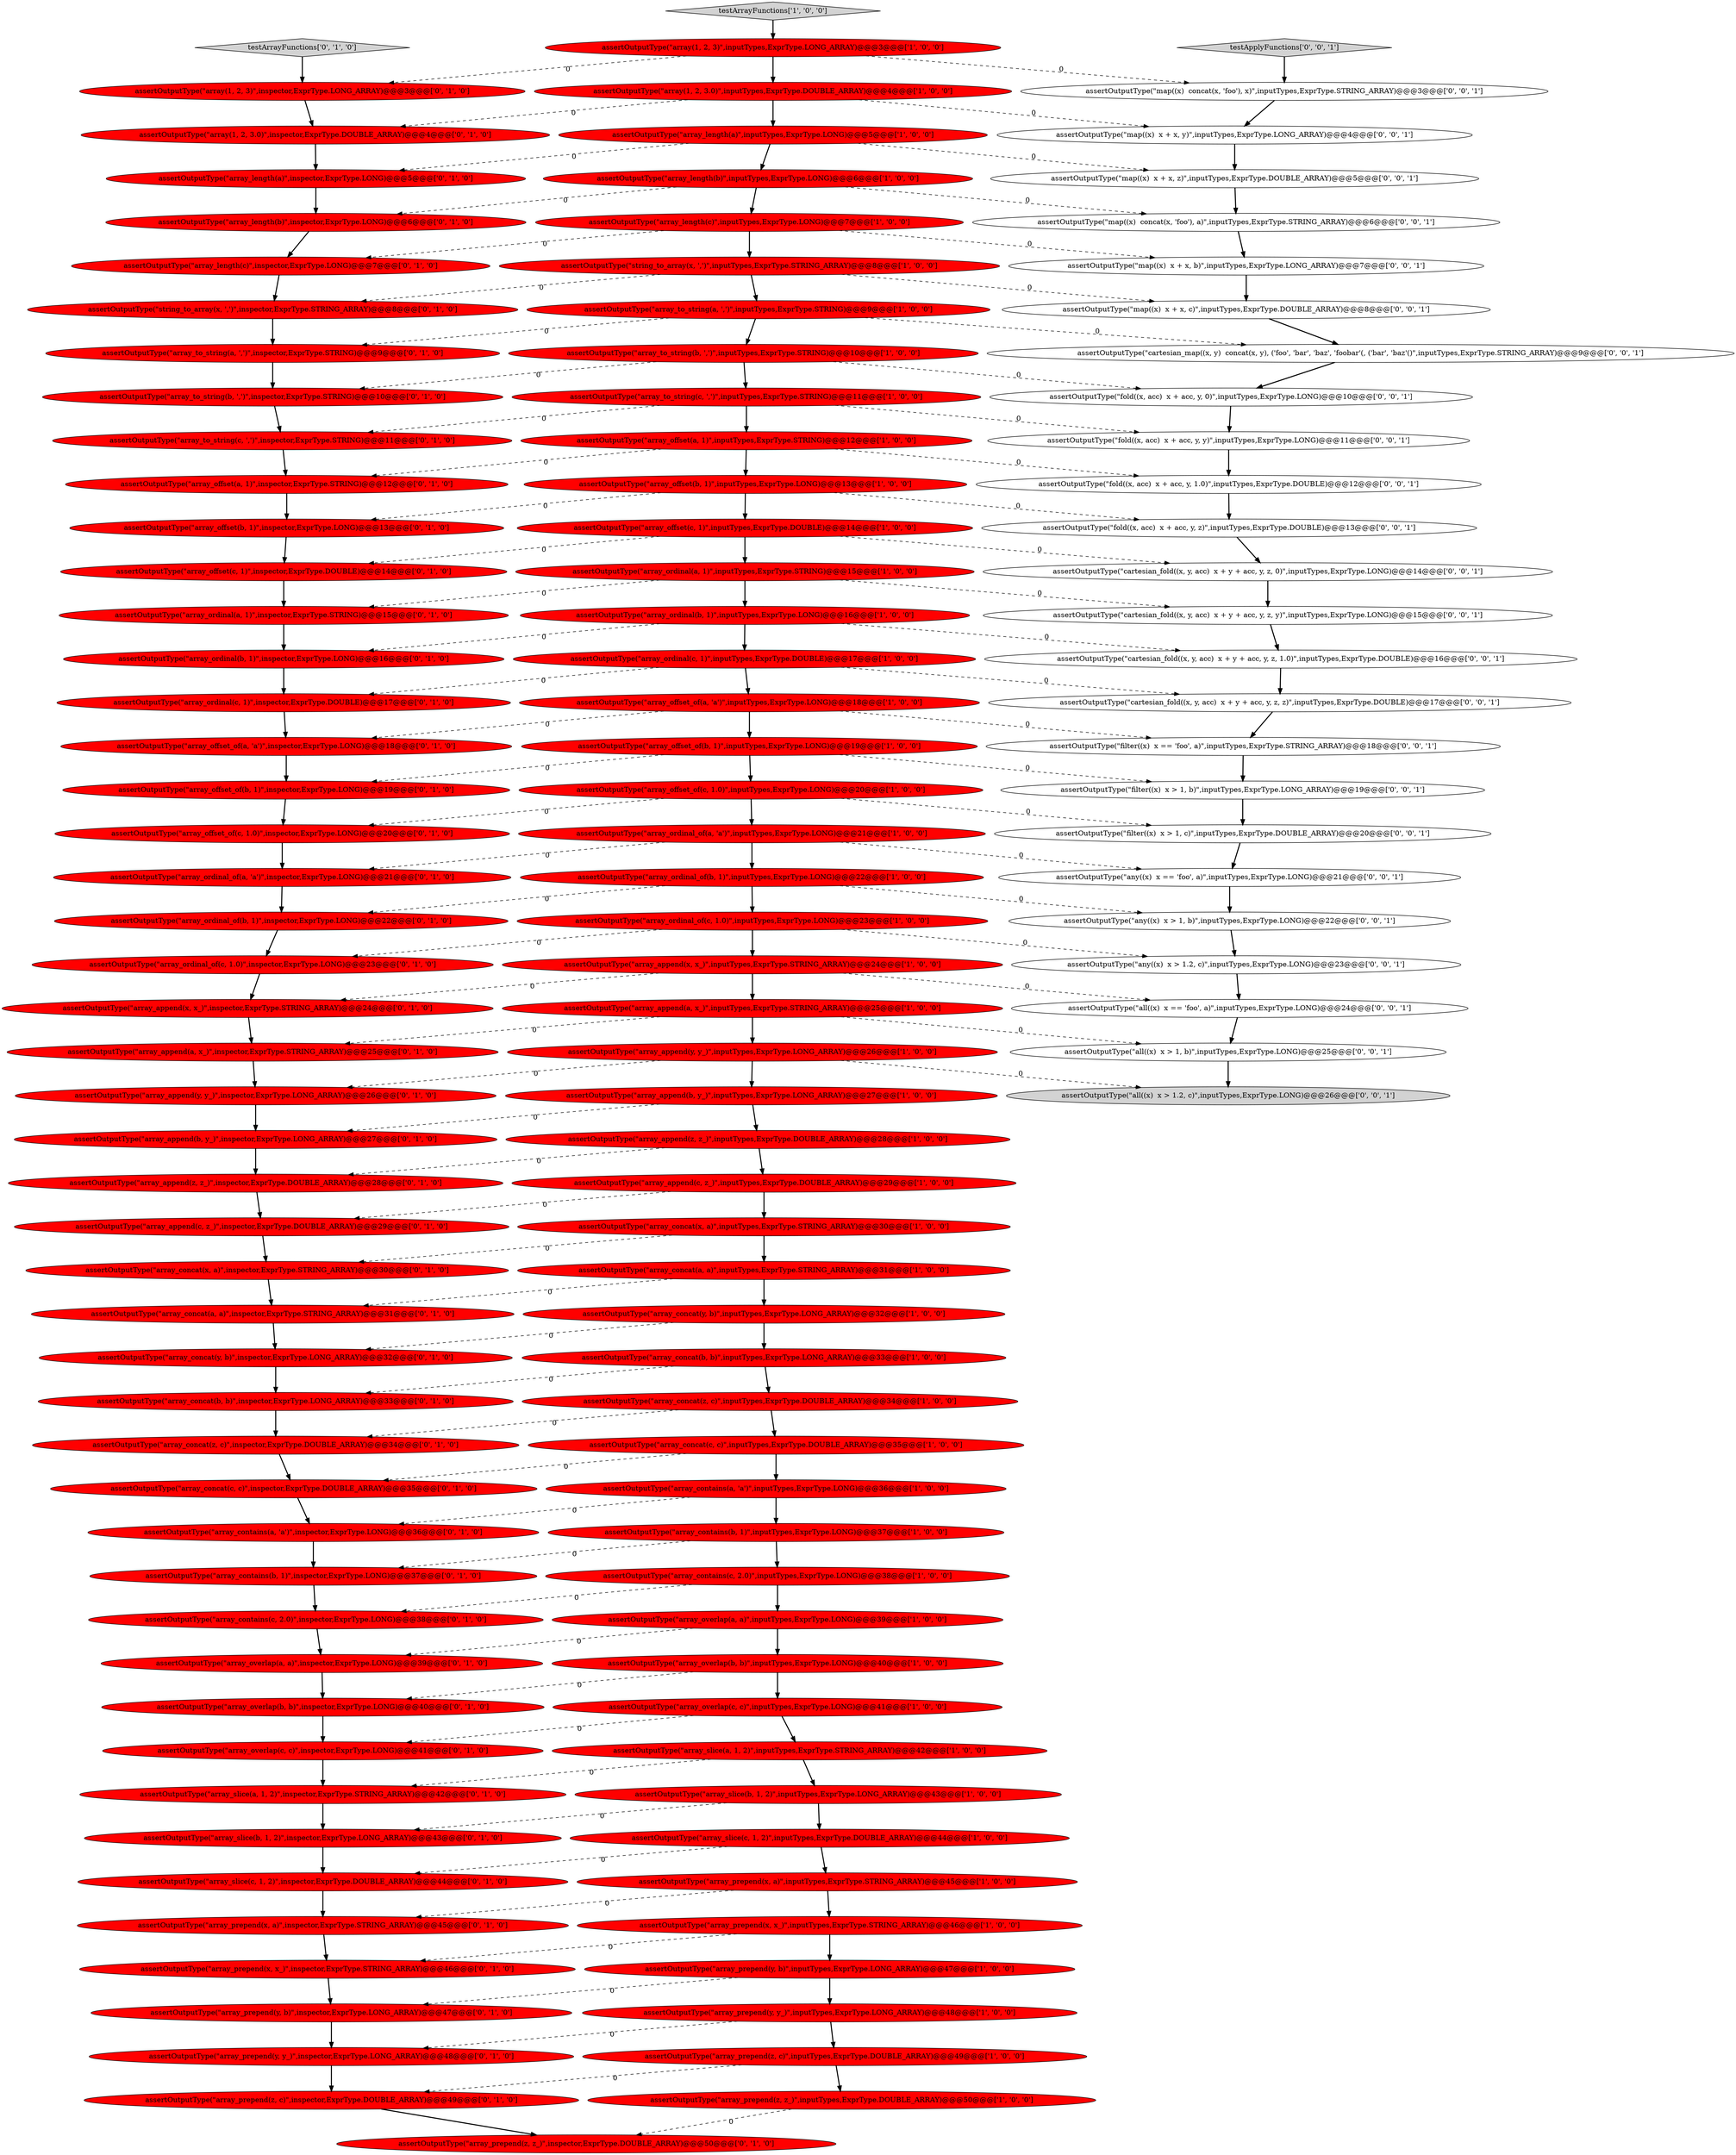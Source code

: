 digraph {
48 [style = filled, label = "assertOutputType(\"array(1, 2, 3.0)\",inputTypes,ExprType.DOUBLE_ARRAY)@@@4@@@['1', '0', '0']", fillcolor = red, shape = ellipse image = "AAA1AAABBB1BBB"];
77 [style = filled, label = "assertOutputType(\"array_offset_of(a, 'a')\",inspector,ExprType.LONG)@@@18@@@['0', '1', '0']", fillcolor = red, shape = ellipse image = "AAA1AAABBB2BBB"];
11 [style = filled, label = "assertOutputType(\"array_length(b)\",inputTypes,ExprType.LONG)@@@6@@@['1', '0', '0']", fillcolor = red, shape = ellipse image = "AAA1AAABBB1BBB"];
68 [style = filled, label = "assertOutputType(\"array_to_string(b, ',')\",inspector,ExprType.STRING)@@@10@@@['0', '1', '0']", fillcolor = red, shape = ellipse image = "AAA1AAABBB2BBB"];
47 [style = filled, label = "assertOutputType(\"array_append(z, z_)\",inputTypes,ExprType.DOUBLE_ARRAY)@@@28@@@['1', '0', '0']", fillcolor = red, shape = ellipse image = "AAA1AAABBB1BBB"];
84 [style = filled, label = "assertOutputType(\"array_to_string(c, ',')\",inspector,ExprType.STRING)@@@11@@@['0', '1', '0']", fillcolor = red, shape = ellipse image = "AAA1AAABBB2BBB"];
85 [style = filled, label = "assertOutputType(\"array_append(z, z_)\",inspector,ExprType.DOUBLE_ARRAY)@@@28@@@['0', '1', '0']", fillcolor = red, shape = ellipse image = "AAA1AAABBB2BBB"];
60 [style = filled, label = "testArrayFunctions['0', '1', '0']", fillcolor = lightgray, shape = diamond image = "AAA0AAABBB2BBB"];
34 [style = filled, label = "assertOutputType(\"array_offset(a, 1)\",inputTypes,ExprType.STRING)@@@12@@@['1', '0', '0']", fillcolor = red, shape = ellipse image = "AAA1AAABBB1BBB"];
118 [style = filled, label = "assertOutputType(\"map((x)  x + x, c)\",inputTypes,ExprType.DOUBLE_ARRAY)@@@8@@@['0', '0', '1']", fillcolor = white, shape = ellipse image = "AAA0AAABBB3BBB"];
2 [style = filled, label = "assertOutputType(\"array(1, 2, 3)\",inputTypes,ExprType.LONG_ARRAY)@@@3@@@['1', '0', '0']", fillcolor = red, shape = ellipse image = "AAA1AAABBB1BBB"];
4 [style = filled, label = "assertOutputType(\"array_concat(a, a)\",inputTypes,ExprType.STRING_ARRAY)@@@31@@@['1', '0', '0']", fillcolor = red, shape = ellipse image = "AAA1AAABBB1BBB"];
115 [style = filled, label = "assertOutputType(\"fold((x, acc)  x + acc, y, y)\",inputTypes,ExprType.LONG)@@@11@@@['0', '0', '1']", fillcolor = white, shape = ellipse image = "AAA0AAABBB3BBB"];
8 [style = filled, label = "assertOutputType(\"array_slice(a, 1, 2)\",inputTypes,ExprType.STRING_ARRAY)@@@42@@@['1', '0', '0']", fillcolor = red, shape = ellipse image = "AAA1AAABBB1BBB"];
121 [style = filled, label = "assertOutputType(\"filter((x)  x > 1, b)\",inputTypes,ExprType.LONG_ARRAY)@@@19@@@['0', '0', '1']", fillcolor = white, shape = ellipse image = "AAA0AAABBB3BBB"];
15 [style = filled, label = "assertOutputType(\"array_prepend(x, x_)\",inputTypes,ExprType.STRING_ARRAY)@@@46@@@['1', '0', '0']", fillcolor = red, shape = ellipse image = "AAA1AAABBB1BBB"];
41 [style = filled, label = "assertOutputType(\"array_ordinal(a, 1)\",inputTypes,ExprType.STRING)@@@15@@@['1', '0', '0']", fillcolor = red, shape = ellipse image = "AAA1AAABBB1BBB"];
116 [style = filled, label = "assertOutputType(\"map((x)  x + x, b)\",inputTypes,ExprType.LONG_ARRAY)@@@7@@@['0', '0', '1']", fillcolor = white, shape = ellipse image = "AAA0AAABBB3BBB"];
72 [style = filled, label = "assertOutputType(\"array_prepend(x, x_)\",inspector,ExprType.STRING_ARRAY)@@@46@@@['0', '1', '0']", fillcolor = red, shape = ellipse image = "AAA1AAABBB2BBB"];
90 [style = filled, label = "assertOutputType(\"array_prepend(y, b)\",inspector,ExprType.LONG_ARRAY)@@@47@@@['0', '1', '0']", fillcolor = red, shape = ellipse image = "AAA1AAABBB2BBB"];
105 [style = filled, label = "assertOutputType(\"map((x)  concat(x, 'foo'), x)\",inputTypes,ExprType.STRING_ARRAY)@@@3@@@['0', '0', '1']", fillcolor = white, shape = ellipse image = "AAA0AAABBB3BBB"];
38 [style = filled, label = "assertOutputType(\"array_append(x, x_)\",inputTypes,ExprType.STRING_ARRAY)@@@24@@@['1', '0', '0']", fillcolor = red, shape = ellipse image = "AAA1AAABBB1BBB"];
79 [style = filled, label = "assertOutputType(\"array_overlap(c, c)\",inspector,ExprType.LONG)@@@41@@@['0', '1', '0']", fillcolor = red, shape = ellipse image = "AAA1AAABBB2BBB"];
103 [style = filled, label = "assertOutputType(\"any((x)  x > 1.2, c)\",inputTypes,ExprType.LONG)@@@23@@@['0', '0', '1']", fillcolor = white, shape = ellipse image = "AAA0AAABBB3BBB"];
97 [style = filled, label = "assertOutputType(\"array_concat(z, c)\",inspector,ExprType.DOUBLE_ARRAY)@@@34@@@['0', '1', '0']", fillcolor = red, shape = ellipse image = "AAA1AAABBB2BBB"];
13 [style = filled, label = "assertOutputType(\"array_append(a, x_)\",inputTypes,ExprType.STRING_ARRAY)@@@25@@@['1', '0', '0']", fillcolor = red, shape = ellipse image = "AAA1AAABBB1BBB"];
119 [style = filled, label = "assertOutputType(\"cartesian_fold((x, y, acc)  x + y + acc, y, z, z)\",inputTypes,ExprType.DOUBLE)@@@17@@@['0', '0', '1']", fillcolor = white, shape = ellipse image = "AAA0AAABBB3BBB"];
26 [style = filled, label = "assertOutputType(\"array_length(c)\",inputTypes,ExprType.LONG)@@@7@@@['1', '0', '0']", fillcolor = red, shape = ellipse image = "AAA1AAABBB1BBB"];
32 [style = filled, label = "assertOutputType(\"array_append(c, z_)\",inputTypes,ExprType.DOUBLE_ARRAY)@@@29@@@['1', '0', '0']", fillcolor = red, shape = ellipse image = "AAA1AAABBB1BBB"];
102 [style = filled, label = "assertOutputType(\"map((x)  concat(x, 'foo'), a)\",inputTypes,ExprType.STRING_ARRAY)@@@6@@@['0', '0', '1']", fillcolor = white, shape = ellipse image = "AAA0AAABBB3BBB"];
30 [style = filled, label = "assertOutputType(\"array_offset_of(b, 1)\",inputTypes,ExprType.LONG)@@@19@@@['1', '0', '0']", fillcolor = red, shape = ellipse image = "AAA1AAABBB1BBB"];
70 [style = filled, label = "assertOutputType(\"array_offset(c, 1)\",inspector,ExprType.DOUBLE)@@@14@@@['0', '1', '0']", fillcolor = red, shape = ellipse image = "AAA1AAABBB2BBB"];
104 [style = filled, label = "assertOutputType(\"cartesian_fold((x, y, acc)  x + y + acc, y, z, 1.0)\",inputTypes,ExprType.DOUBLE)@@@16@@@['0', '0', '1']", fillcolor = white, shape = ellipse image = "AAA0AAABBB3BBB"];
27 [style = filled, label = "assertOutputType(\"array_offset(c, 1)\",inputTypes,ExprType.DOUBLE)@@@14@@@['1', '0', '0']", fillcolor = red, shape = ellipse image = "AAA1AAABBB1BBB"];
20 [style = filled, label = "testArrayFunctions['1', '0', '0']", fillcolor = lightgray, shape = diamond image = "AAA0AAABBB1BBB"];
6 [style = filled, label = "assertOutputType(\"array_concat(c, c)\",inputTypes,ExprType.DOUBLE_ARRAY)@@@35@@@['1', '0', '0']", fillcolor = red, shape = ellipse image = "AAA1AAABBB1BBB"];
10 [style = filled, label = "assertOutputType(\"array_overlap(a, a)\",inputTypes,ExprType.LONG)@@@39@@@['1', '0', '0']", fillcolor = red, shape = ellipse image = "AAA1AAABBB1BBB"];
55 [style = filled, label = "assertOutputType(\"array_slice(b, 1, 2)\",inspector,ExprType.LONG_ARRAY)@@@43@@@['0', '1', '0']", fillcolor = red, shape = ellipse image = "AAA1AAABBB2BBB"];
7 [style = filled, label = "assertOutputType(\"array_contains(c, 2.0)\",inputTypes,ExprType.LONG)@@@38@@@['1', '0', '0']", fillcolor = red, shape = ellipse image = "AAA1AAABBB1BBB"];
120 [style = filled, label = "assertOutputType(\"all((x)  x > 1, b)\",inputTypes,ExprType.LONG)@@@25@@@['0', '0', '1']", fillcolor = white, shape = ellipse image = "AAA0AAABBB3BBB"];
108 [style = filled, label = "assertOutputType(\"fold((x, acc)  x + acc, y, z)\",inputTypes,ExprType.DOUBLE)@@@13@@@['0', '0', '1']", fillcolor = white, shape = ellipse image = "AAA0AAABBB3BBB"];
36 [style = filled, label = "assertOutputType(\"array_to_string(a, ',')\",inputTypes,ExprType.STRING)@@@9@@@['1', '0', '0']", fillcolor = red, shape = ellipse image = "AAA1AAABBB1BBB"];
76 [style = filled, label = "assertOutputType(\"array_length(c)\",inspector,ExprType.LONG)@@@7@@@['0', '1', '0']", fillcolor = red, shape = ellipse image = "AAA1AAABBB2BBB"];
22 [style = filled, label = "assertOutputType(\"array_contains(a, 'a')\",inputTypes,ExprType.LONG)@@@36@@@['1', '0', '0']", fillcolor = red, shape = ellipse image = "AAA1AAABBB1BBB"];
81 [style = filled, label = "assertOutputType(\"array(1, 2, 3.0)\",inspector,ExprType.DOUBLE_ARRAY)@@@4@@@['0', '1', '0']", fillcolor = red, shape = ellipse image = "AAA1AAABBB2BBB"];
9 [style = filled, label = "assertOutputType(\"array_ordinal(b, 1)\",inputTypes,ExprType.LONG)@@@16@@@['1', '0', '0']", fillcolor = red, shape = ellipse image = "AAA1AAABBB1BBB"];
16 [style = filled, label = "assertOutputType(\"array_ordinal_of(c, 1.0)\",inputTypes,ExprType.LONG)@@@23@@@['1', '0', '0']", fillcolor = red, shape = ellipse image = "AAA1AAABBB1BBB"];
89 [style = filled, label = "assertOutputType(\"array_length(a)\",inspector,ExprType.LONG)@@@5@@@['0', '1', '0']", fillcolor = red, shape = ellipse image = "AAA1AAABBB2BBB"];
65 [style = filled, label = "assertOutputType(\"array_contains(a, 'a')\",inspector,ExprType.LONG)@@@36@@@['0', '1', '0']", fillcolor = red, shape = ellipse image = "AAA1AAABBB2BBB"];
57 [style = filled, label = "assertOutputType(\"array_contains(b, 1)\",inspector,ExprType.LONG)@@@37@@@['0', '1', '0']", fillcolor = red, shape = ellipse image = "AAA1AAABBB2BBB"];
107 [style = filled, label = "assertOutputType(\"filter((x)  x > 1, c)\",inputTypes,ExprType.DOUBLE_ARRAY)@@@20@@@['0', '0', '1']", fillcolor = white, shape = ellipse image = "AAA0AAABBB3BBB"];
0 [style = filled, label = "assertOutputType(\"array_to_string(b, ',')\",inputTypes,ExprType.STRING)@@@10@@@['1', '0', '0']", fillcolor = red, shape = ellipse image = "AAA1AAABBB1BBB"];
74 [style = filled, label = "assertOutputType(\"array_offset(b, 1)\",inspector,ExprType.LONG)@@@13@@@['0', '1', '0']", fillcolor = red, shape = ellipse image = "AAA1AAABBB2BBB"];
19 [style = filled, label = "assertOutputType(\"array_ordinal_of(a, 'a')\",inputTypes,ExprType.LONG)@@@21@@@['1', '0', '0']", fillcolor = red, shape = ellipse image = "AAA1AAABBB1BBB"];
122 [style = filled, label = "assertOutputType(\"any((x)  x > 1, b)\",inputTypes,ExprType.LONG)@@@22@@@['0', '0', '1']", fillcolor = white, shape = ellipse image = "AAA0AAABBB3BBB"];
28 [style = filled, label = "assertOutputType(\"array_offset_of(a, 'a')\",inputTypes,ExprType.LONG)@@@18@@@['1', '0', '0']", fillcolor = red, shape = ellipse image = "AAA1AAABBB1BBB"];
17 [style = filled, label = "assertOutputType(\"array_offset(b, 1)\",inputTypes,ExprType.LONG)@@@13@@@['1', '0', '0']", fillcolor = red, shape = ellipse image = "AAA1AAABBB1BBB"];
56 [style = filled, label = "assertOutputType(\"array_concat(b, b)\",inspector,ExprType.LONG_ARRAY)@@@33@@@['0', '1', '0']", fillcolor = red, shape = ellipse image = "AAA1AAABBB2BBB"];
43 [style = filled, label = "assertOutputType(\"array_concat(z, c)\",inputTypes,ExprType.DOUBLE_ARRAY)@@@34@@@['1', '0', '0']", fillcolor = red, shape = ellipse image = "AAA1AAABBB1BBB"];
3 [style = filled, label = "assertOutputType(\"array_prepend(z, c)\",inputTypes,ExprType.DOUBLE_ARRAY)@@@49@@@['1', '0', '0']", fillcolor = red, shape = ellipse image = "AAA1AAABBB1BBB"];
93 [style = filled, label = "assertOutputType(\"array_ordinal_of(a, 'a')\",inspector,ExprType.LONG)@@@21@@@['0', '1', '0']", fillcolor = red, shape = ellipse image = "AAA1AAABBB2BBB"];
14 [style = filled, label = "assertOutputType(\"string_to_array(x, ',')\",inputTypes,ExprType.STRING_ARRAY)@@@8@@@['1', '0', '0']", fillcolor = red, shape = ellipse image = "AAA1AAABBB1BBB"];
91 [style = filled, label = "assertOutputType(\"array_append(a, x_)\",inspector,ExprType.STRING_ARRAY)@@@25@@@['0', '1', '0']", fillcolor = red, shape = ellipse image = "AAA1AAABBB2BBB"];
75 [style = filled, label = "assertOutputType(\"array_prepend(y, y_)\",inspector,ExprType.LONG_ARRAY)@@@48@@@['0', '1', '0']", fillcolor = red, shape = ellipse image = "AAA1AAABBB2BBB"];
64 [style = filled, label = "assertOutputType(\"array_offset_of(c, 1.0)\",inspector,ExprType.LONG)@@@20@@@['0', '1', '0']", fillcolor = red, shape = ellipse image = "AAA1AAABBB2BBB"];
62 [style = filled, label = "assertOutputType(\"array_ordinal(b, 1)\",inspector,ExprType.LONG)@@@16@@@['0', '1', '0']", fillcolor = red, shape = ellipse image = "AAA1AAABBB2BBB"];
50 [style = filled, label = "assertOutputType(\"array_to_string(a, ',')\",inspector,ExprType.STRING)@@@9@@@['0', '1', '0']", fillcolor = red, shape = ellipse image = "AAA1AAABBB2BBB"];
52 [style = filled, label = "assertOutputType(\"array_length(b)\",inspector,ExprType.LONG)@@@6@@@['0', '1', '0']", fillcolor = red, shape = ellipse image = "AAA1AAABBB2BBB"];
67 [style = filled, label = "assertOutputType(\"array_concat(c, c)\",inspector,ExprType.DOUBLE_ARRAY)@@@35@@@['0', '1', '0']", fillcolor = red, shape = ellipse image = "AAA1AAABBB2BBB"];
113 [style = filled, label = "assertOutputType(\"fold((x, acc)  x + acc, y, 0)\",inputTypes,ExprType.LONG)@@@10@@@['0', '0', '1']", fillcolor = white, shape = ellipse image = "AAA0AAABBB3BBB"];
1 [style = filled, label = "assertOutputType(\"array_ordinal(c, 1)\",inputTypes,ExprType.DOUBLE)@@@17@@@['1', '0', '0']", fillcolor = red, shape = ellipse image = "AAA1AAABBB1BBB"];
25 [style = filled, label = "assertOutputType(\"array_slice(c, 1, 2)\",inputTypes,ExprType.DOUBLE_ARRAY)@@@44@@@['1', '0', '0']", fillcolor = red, shape = ellipse image = "AAA1AAABBB1BBB"];
106 [style = filled, label = "assertOutputType(\"any((x)  x == 'foo', a)\",inputTypes,ExprType.LONG)@@@21@@@['0', '0', '1']", fillcolor = white, shape = ellipse image = "AAA0AAABBB3BBB"];
110 [style = filled, label = "assertOutputType(\"map((x)  x + x, z)\",inputTypes,ExprType.DOUBLE_ARRAY)@@@5@@@['0', '0', '1']", fillcolor = white, shape = ellipse image = "AAA0AAABBB3BBB"];
21 [style = filled, label = "assertOutputType(\"array_append(b, y_)\",inputTypes,ExprType.LONG_ARRAY)@@@27@@@['1', '0', '0']", fillcolor = red, shape = ellipse image = "AAA1AAABBB1BBB"];
117 [style = filled, label = "assertOutputType(\"all((x)  x == 'foo', a)\",inputTypes,ExprType.LONG)@@@24@@@['0', '0', '1']", fillcolor = white, shape = ellipse image = "AAA0AAABBB3BBB"];
61 [style = filled, label = "assertOutputType(\"array_append(x, x_)\",inspector,ExprType.STRING_ARRAY)@@@24@@@['0', '1', '0']", fillcolor = red, shape = ellipse image = "AAA1AAABBB2BBB"];
42 [style = filled, label = "assertOutputType(\"array_prepend(x, a)\",inputTypes,ExprType.STRING_ARRAY)@@@45@@@['1', '0', '0']", fillcolor = red, shape = ellipse image = "AAA1AAABBB1BBB"];
101 [style = filled, label = "assertOutputType(\"all((x)  x > 1.2, c)\",inputTypes,ExprType.LONG)@@@26@@@['0', '0', '1']", fillcolor = lightgray, shape = ellipse image = "AAA0AAABBB3BBB"];
71 [style = filled, label = "assertOutputType(\"array_offset(a, 1)\",inspector,ExprType.STRING)@@@12@@@['0', '1', '0']", fillcolor = red, shape = ellipse image = "AAA1AAABBB2BBB"];
35 [style = filled, label = "assertOutputType(\"array_prepend(z, z_)\",inputTypes,ExprType.DOUBLE_ARRAY)@@@50@@@['1', '0', '0']", fillcolor = red, shape = ellipse image = "AAA1AAABBB1BBB"];
49 [style = filled, label = "assertOutputType(\"array_contains(c, 2.0)\",inspector,ExprType.LONG)@@@38@@@['0', '1', '0']", fillcolor = red, shape = ellipse image = "AAA1AAABBB2BBB"];
37 [style = filled, label = "assertOutputType(\"array_slice(b, 1, 2)\",inputTypes,ExprType.LONG_ARRAY)@@@43@@@['1', '0', '0']", fillcolor = red, shape = ellipse image = "AAA1AAABBB1BBB"];
96 [style = filled, label = "assertOutputType(\"array_offset_of(b, 1)\",inspector,ExprType.LONG)@@@19@@@['0', '1', '0']", fillcolor = red, shape = ellipse image = "AAA1AAABBB2BBB"];
39 [style = filled, label = "assertOutputType(\"array_append(y, y_)\",inputTypes,ExprType.LONG_ARRAY)@@@26@@@['1', '0', '0']", fillcolor = red, shape = ellipse image = "AAA1AAABBB1BBB"];
45 [style = filled, label = "assertOutputType(\"array_prepend(y, b)\",inputTypes,ExprType.LONG_ARRAY)@@@47@@@['1', '0', '0']", fillcolor = red, shape = ellipse image = "AAA1AAABBB1BBB"];
40 [style = filled, label = "assertOutputType(\"array_ordinal_of(b, 1)\",inputTypes,ExprType.LONG)@@@22@@@['1', '0', '0']", fillcolor = red, shape = ellipse image = "AAA1AAABBB1BBB"];
100 [style = filled, label = "assertOutputType(\"filter((x)  x == 'foo', a)\",inputTypes,ExprType.STRING_ARRAY)@@@18@@@['0', '0', '1']", fillcolor = white, shape = ellipse image = "AAA0AAABBB3BBB"];
111 [style = filled, label = "assertOutputType(\"cartesian_fold((x, y, acc)  x + y + acc, y, z, 0)\",inputTypes,ExprType.LONG)@@@14@@@['0', '0', '1']", fillcolor = white, shape = ellipse image = "AAA0AAABBB3BBB"];
5 [style = filled, label = "assertOutputType(\"array_offset_of(c, 1.0)\",inputTypes,ExprType.LONG)@@@20@@@['1', '0', '0']", fillcolor = red, shape = ellipse image = "AAA1AAABBB1BBB"];
12 [style = filled, label = "assertOutputType(\"array_prepend(y, y_)\",inputTypes,ExprType.LONG_ARRAY)@@@48@@@['1', '0', '0']", fillcolor = red, shape = ellipse image = "AAA1AAABBB1BBB"];
86 [style = filled, label = "assertOutputType(\"array_ordinal_of(b, 1)\",inspector,ExprType.LONG)@@@22@@@['0', '1', '0']", fillcolor = red, shape = ellipse image = "AAA1AAABBB2BBB"];
58 [style = filled, label = "assertOutputType(\"array_ordinal(a, 1)\",inspector,ExprType.STRING)@@@15@@@['0', '1', '0']", fillcolor = red, shape = ellipse image = "AAA1AAABBB2BBB"];
44 [style = filled, label = "assertOutputType(\"array_contains(b, 1)\",inputTypes,ExprType.LONG)@@@37@@@['1', '0', '0']", fillcolor = red, shape = ellipse image = "AAA1AAABBB1BBB"];
33 [style = filled, label = "assertOutputType(\"array_concat(x, a)\",inputTypes,ExprType.STRING_ARRAY)@@@30@@@['1', '0', '0']", fillcolor = red, shape = ellipse image = "AAA1AAABBB1BBB"];
69 [style = filled, label = "assertOutputType(\"array_slice(c, 1, 2)\",inspector,ExprType.DOUBLE_ARRAY)@@@44@@@['0', '1', '0']", fillcolor = red, shape = ellipse image = "AAA1AAABBB2BBB"];
95 [style = filled, label = "assertOutputType(\"array_ordinal(c, 1)\",inspector,ExprType.DOUBLE)@@@17@@@['0', '1', '0']", fillcolor = red, shape = ellipse image = "AAA1AAABBB2BBB"];
92 [style = filled, label = "assertOutputType(\"array_concat(y, b)\",inspector,ExprType.LONG_ARRAY)@@@32@@@['0', '1', '0']", fillcolor = red, shape = ellipse image = "AAA1AAABBB2BBB"];
87 [style = filled, label = "assertOutputType(\"array_ordinal_of(c, 1.0)\",inspector,ExprType.LONG)@@@23@@@['0', '1', '0']", fillcolor = red, shape = ellipse image = "AAA1AAABBB2BBB"];
82 [style = filled, label = "assertOutputType(\"array_prepend(x, a)\",inspector,ExprType.STRING_ARRAY)@@@45@@@['0', '1', '0']", fillcolor = red, shape = ellipse image = "AAA1AAABBB2BBB"];
88 [style = filled, label = "assertOutputType(\"array_append(c, z_)\",inspector,ExprType.DOUBLE_ARRAY)@@@29@@@['0', '1', '0']", fillcolor = red, shape = ellipse image = "AAA1AAABBB2BBB"];
83 [style = filled, label = "assertOutputType(\"array_overlap(b, b)\",inspector,ExprType.LONG)@@@40@@@['0', '1', '0']", fillcolor = red, shape = ellipse image = "AAA1AAABBB2BBB"];
114 [style = filled, label = "assertOutputType(\"cartesian_map((x, y)  concat(x, y), ('foo', 'bar', 'baz', 'foobar'(, ('bar', 'baz'()\",inputTypes,ExprType.STRING_ARRAY)@@@9@@@['0', '0', '1']", fillcolor = white, shape = ellipse image = "AAA0AAABBB3BBB"];
73 [style = filled, label = "assertOutputType(\"array_prepend(z, z_)\",inspector,ExprType.DOUBLE_ARRAY)@@@50@@@['0', '1', '0']", fillcolor = red, shape = ellipse image = "AAA1AAABBB2BBB"];
63 [style = filled, label = "assertOutputType(\"array_slice(a, 1, 2)\",inspector,ExprType.STRING_ARRAY)@@@42@@@['0', '1', '0']", fillcolor = red, shape = ellipse image = "AAA1AAABBB2BBB"];
29 [style = filled, label = "assertOutputType(\"array_overlap(b, b)\",inputTypes,ExprType.LONG)@@@40@@@['1', '0', '0']", fillcolor = red, shape = ellipse image = "AAA1AAABBB1BBB"];
109 [style = filled, label = "assertOutputType(\"fold((x, acc)  x + acc, y, 1.0)\",inputTypes,ExprType.DOUBLE)@@@12@@@['0', '0', '1']", fillcolor = white, shape = ellipse image = "AAA0AAABBB3BBB"];
18 [style = filled, label = "assertOutputType(\"array_to_string(c, ',')\",inputTypes,ExprType.STRING)@@@11@@@['1', '0', '0']", fillcolor = red, shape = ellipse image = "AAA1AAABBB1BBB"];
46 [style = filled, label = "assertOutputType(\"array_concat(b, b)\",inputTypes,ExprType.LONG_ARRAY)@@@33@@@['1', '0', '0']", fillcolor = red, shape = ellipse image = "AAA1AAABBB1BBB"];
78 [style = filled, label = "assertOutputType(\"array_append(y, y_)\",inspector,ExprType.LONG_ARRAY)@@@26@@@['0', '1', '0']", fillcolor = red, shape = ellipse image = "AAA1AAABBB2BBB"];
99 [style = filled, label = "testApplyFunctions['0', '0', '1']", fillcolor = lightgray, shape = diamond image = "AAA0AAABBB3BBB"];
112 [style = filled, label = "assertOutputType(\"map((x)  x + x, y)\",inputTypes,ExprType.LONG_ARRAY)@@@4@@@['0', '0', '1']", fillcolor = white, shape = ellipse image = "AAA0AAABBB3BBB"];
23 [style = filled, label = "assertOutputType(\"array_overlap(c, c)\",inputTypes,ExprType.LONG)@@@41@@@['1', '0', '0']", fillcolor = red, shape = ellipse image = "AAA1AAABBB1BBB"];
66 [style = filled, label = "assertOutputType(\"array_append(b, y_)\",inspector,ExprType.LONG_ARRAY)@@@27@@@['0', '1', '0']", fillcolor = red, shape = ellipse image = "AAA1AAABBB2BBB"];
51 [style = filled, label = "assertOutputType(\"array(1, 2, 3)\",inspector,ExprType.LONG_ARRAY)@@@3@@@['0', '1', '0']", fillcolor = red, shape = ellipse image = "AAA1AAABBB2BBB"];
54 [style = filled, label = "assertOutputType(\"array_overlap(a, a)\",inspector,ExprType.LONG)@@@39@@@['0', '1', '0']", fillcolor = red, shape = ellipse image = "AAA1AAABBB2BBB"];
59 [style = filled, label = "assertOutputType(\"array_concat(a, a)\",inspector,ExprType.STRING_ARRAY)@@@31@@@['0', '1', '0']", fillcolor = red, shape = ellipse image = "AAA1AAABBB2BBB"];
24 [style = filled, label = "assertOutputType(\"array_length(a)\",inputTypes,ExprType.LONG)@@@5@@@['1', '0', '0']", fillcolor = red, shape = ellipse image = "AAA1AAABBB1BBB"];
31 [style = filled, label = "assertOutputType(\"array_concat(y, b)\",inputTypes,ExprType.LONG_ARRAY)@@@32@@@['1', '0', '0']", fillcolor = red, shape = ellipse image = "AAA1AAABBB1BBB"];
94 [style = filled, label = "assertOutputType(\"array_concat(x, a)\",inspector,ExprType.STRING_ARRAY)@@@30@@@['0', '1', '0']", fillcolor = red, shape = ellipse image = "AAA1AAABBB2BBB"];
80 [style = filled, label = "assertOutputType(\"array_prepend(z, c)\",inspector,ExprType.DOUBLE_ARRAY)@@@49@@@['0', '1', '0']", fillcolor = red, shape = ellipse image = "AAA1AAABBB2BBB"];
98 [style = filled, label = "assertOutputType(\"cartesian_fold((x, y, acc)  x + y + acc, y, z, y)\",inputTypes,ExprType.LONG)@@@15@@@['0', '0', '1']", fillcolor = white, shape = ellipse image = "AAA0AAABBB3BBB"];
53 [style = filled, label = "assertOutputType(\"string_to_array(x, ',')\",inspector,ExprType.STRING_ARRAY)@@@8@@@['0', '1', '0']", fillcolor = red, shape = ellipse image = "AAA1AAABBB2BBB"];
14->118 [style = dashed, label="0"];
30->121 [style = dashed, label="0"];
95->77 [style = bold, label=""];
21->66 [style = dashed, label="0"];
17->74 [style = dashed, label="0"];
27->111 [style = dashed, label="0"];
54->83 [style = bold, label=""];
6->22 [style = bold, label=""];
38->61 [style = dashed, label="0"];
65->57 [style = bold, label=""];
13->91 [style = dashed, label="0"];
7->49 [style = dashed, label="0"];
2->105 [style = dashed, label="0"];
48->112 [style = dashed, label="0"];
44->7 [style = bold, label=""];
116->118 [style = bold, label=""];
100->121 [style = bold, label=""];
41->9 [style = bold, label=""];
6->67 [style = dashed, label="0"];
97->67 [style = bold, label=""];
93->86 [style = bold, label=""];
105->112 [style = bold, label=""];
40->86 [style = dashed, label="0"];
69->82 [style = bold, label=""];
120->101 [style = bold, label=""];
3->35 [style = bold, label=""];
99->105 [style = bold, label=""];
1->28 [style = bold, label=""];
63->55 [style = bold, label=""];
104->119 [style = bold, label=""];
36->0 [style = bold, label=""];
58->62 [style = bold, label=""];
40->16 [style = bold, label=""];
72->90 [style = bold, label=""];
117->120 [style = bold, label=""];
32->88 [style = dashed, label="0"];
34->109 [style = dashed, label="0"];
71->74 [style = bold, label=""];
24->110 [style = dashed, label="0"];
94->59 [style = bold, label=""];
24->11 [style = bold, label=""];
92->56 [style = bold, label=""];
109->108 [style = bold, label=""];
74->70 [style = bold, label=""];
34->17 [style = bold, label=""];
18->115 [style = dashed, label="0"];
28->100 [style = dashed, label="0"];
44->57 [style = dashed, label="0"];
50->68 [style = bold, label=""];
115->109 [style = bold, label=""];
106->122 [style = bold, label=""];
31->46 [style = bold, label=""];
77->96 [style = bold, label=""];
17->27 [style = bold, label=""];
103->117 [style = bold, label=""];
66->85 [style = bold, label=""];
81->89 [style = bold, label=""];
48->24 [style = bold, label=""];
113->115 [style = bold, label=""];
42->15 [style = bold, label=""];
45->90 [style = dashed, label="0"];
60->51 [style = bold, label=""];
87->61 [style = bold, label=""];
102->116 [style = bold, label=""];
29->83 [style = dashed, label="0"];
11->102 [style = dashed, label="0"];
111->98 [style = bold, label=""];
28->30 [style = bold, label=""];
79->63 [style = bold, label=""];
17->108 [style = dashed, label="0"];
19->93 [style = dashed, label="0"];
26->14 [style = bold, label=""];
82->72 [style = bold, label=""];
34->71 [style = dashed, label="0"];
23->79 [style = dashed, label="0"];
29->23 [style = bold, label=""];
56->97 [style = bold, label=""];
23->8 [style = bold, label=""];
78->66 [style = bold, label=""];
36->50 [style = dashed, label="0"];
16->87 [style = dashed, label="0"];
36->114 [style = dashed, label="0"];
121->107 [style = bold, label=""];
68->84 [style = bold, label=""];
85->88 [style = bold, label=""];
22->65 [style = dashed, label="0"];
5->107 [style = dashed, label="0"];
11->52 [style = dashed, label="0"];
76->53 [style = bold, label=""];
4->59 [style = dashed, label="0"];
37->55 [style = dashed, label="0"];
9->1 [style = bold, label=""];
15->72 [style = dashed, label="0"];
110->102 [style = bold, label=""];
2->51 [style = dashed, label="0"];
46->56 [style = dashed, label="0"];
49->54 [style = bold, label=""];
18->84 [style = dashed, label="0"];
28->77 [style = dashed, label="0"];
11->26 [style = bold, label=""];
22->44 [style = bold, label=""];
83->79 [style = bold, label=""];
46->43 [style = bold, label=""];
14->36 [style = bold, label=""];
40->122 [style = dashed, label="0"];
2->48 [style = bold, label=""];
21->47 [style = bold, label=""];
35->73 [style = dashed, label="0"];
41->98 [style = dashed, label="0"];
114->113 [style = bold, label=""];
26->116 [style = dashed, label="0"];
55->69 [style = bold, label=""];
24->89 [style = dashed, label="0"];
18->34 [style = bold, label=""];
43->97 [style = dashed, label="0"];
118->114 [style = bold, label=""];
37->25 [style = bold, label=""];
33->4 [style = bold, label=""];
41->58 [style = dashed, label="0"];
0->68 [style = dashed, label="0"];
47->85 [style = dashed, label="0"];
61->91 [style = bold, label=""];
13->39 [style = bold, label=""];
59->92 [style = bold, label=""];
1->119 [style = dashed, label="0"];
26->76 [style = dashed, label="0"];
32->33 [style = bold, label=""];
119->100 [style = bold, label=""];
27->70 [style = dashed, label="0"];
5->64 [style = dashed, label="0"];
16->103 [style = dashed, label="0"];
53->50 [style = bold, label=""];
5->19 [style = bold, label=""];
4->31 [style = bold, label=""];
39->21 [style = bold, label=""];
13->120 [style = dashed, label="0"];
47->32 [style = bold, label=""];
8->63 [style = dashed, label="0"];
30->5 [style = bold, label=""];
9->62 [style = dashed, label="0"];
107->106 [style = bold, label=""];
25->42 [style = bold, label=""];
84->71 [style = bold, label=""];
96->64 [style = bold, label=""];
0->18 [style = bold, label=""];
30->96 [style = dashed, label="0"];
8->37 [style = bold, label=""];
12->3 [style = bold, label=""];
42->82 [style = dashed, label="0"];
19->106 [style = dashed, label="0"];
19->40 [style = bold, label=""];
98->104 [style = bold, label=""];
108->111 [style = bold, label=""];
64->93 [style = bold, label=""];
0->113 [style = dashed, label="0"];
1->95 [style = dashed, label="0"];
112->110 [style = bold, label=""];
89->52 [style = bold, label=""];
75->80 [style = bold, label=""];
12->75 [style = dashed, label="0"];
31->92 [style = dashed, label="0"];
15->45 [style = bold, label=""];
14->53 [style = dashed, label="0"];
7->10 [style = bold, label=""];
52->76 [style = bold, label=""];
122->103 [style = bold, label=""];
9->104 [style = dashed, label="0"];
38->117 [style = dashed, label="0"];
39->101 [style = dashed, label="0"];
67->65 [style = bold, label=""];
80->73 [style = bold, label=""];
3->80 [style = dashed, label="0"];
43->6 [style = bold, label=""];
45->12 [style = bold, label=""];
86->87 [style = bold, label=""];
20->2 [style = bold, label=""];
48->81 [style = dashed, label="0"];
33->94 [style = dashed, label="0"];
10->54 [style = dashed, label="0"];
90->75 [style = bold, label=""];
70->58 [style = bold, label=""];
88->94 [style = bold, label=""];
10->29 [style = bold, label=""];
25->69 [style = dashed, label="0"];
27->41 [style = bold, label=""];
62->95 [style = bold, label=""];
39->78 [style = dashed, label="0"];
51->81 [style = bold, label=""];
57->49 [style = bold, label=""];
91->78 [style = bold, label=""];
38->13 [style = bold, label=""];
16->38 [style = bold, label=""];
}
